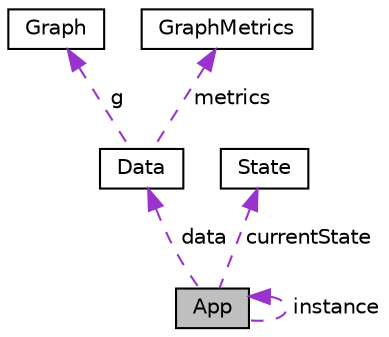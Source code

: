 digraph "App"
{
 // LATEX_PDF_SIZE
  edge [fontname="Helvetica",fontsize="10",labelfontname="Helvetica",labelfontsize="10"];
  node [fontname="Helvetica",fontsize="10",shape=record];
  Node1 [label="App",height=0.2,width=0.4,color="black", fillcolor="grey75", style="filled", fontcolor="black",tooltip="Singleton class representing the main application controller for the water supply analysis system."];
  Node2 -> Node1 [dir="back",color="darkorchid3",fontsize="10",style="dashed",label=" data" ,fontname="Helvetica"];
  Node2 [label="Data",height=0.2,width=0.4,color="black", fillcolor="white", style="filled",URL="$class_data.html",tooltip="Class that saves all the program data."];
  Node3 -> Node2 [dir="back",color="darkorchid3",fontsize="10",style="dashed",label=" g" ,fontname="Helvetica"];
  Node3 [label="Graph",height=0.2,width=0.4,color="black", fillcolor="white", style="filled",URL="$class_graph.html",tooltip=" "];
  Node4 -> Node2 [dir="back",color="darkorchid3",fontsize="10",style="dashed",label=" metrics" ,fontname="Helvetica"];
  Node4 [label="GraphMetrics",height=0.2,width=0.4,color="black", fillcolor="white", style="filled",URL="$class_graph_metrics.html",tooltip="Class to save the metrics of a given graph."];
  Node1 -> Node1 [dir="back",color="darkorchid3",fontsize="10",style="dashed",label=" instance" ,fontname="Helvetica"];
  Node5 -> Node1 [dir="back",color="darkorchid3",fontsize="10",style="dashed",label=" currentState" ,fontname="Helvetica"];
  Node5 [label="State",height=0.2,width=0.4,color="black", fillcolor="white", style="filled",URL="$class_state.html",tooltip="Abstract base class representing an app state within the water supply analysis system."];
}
